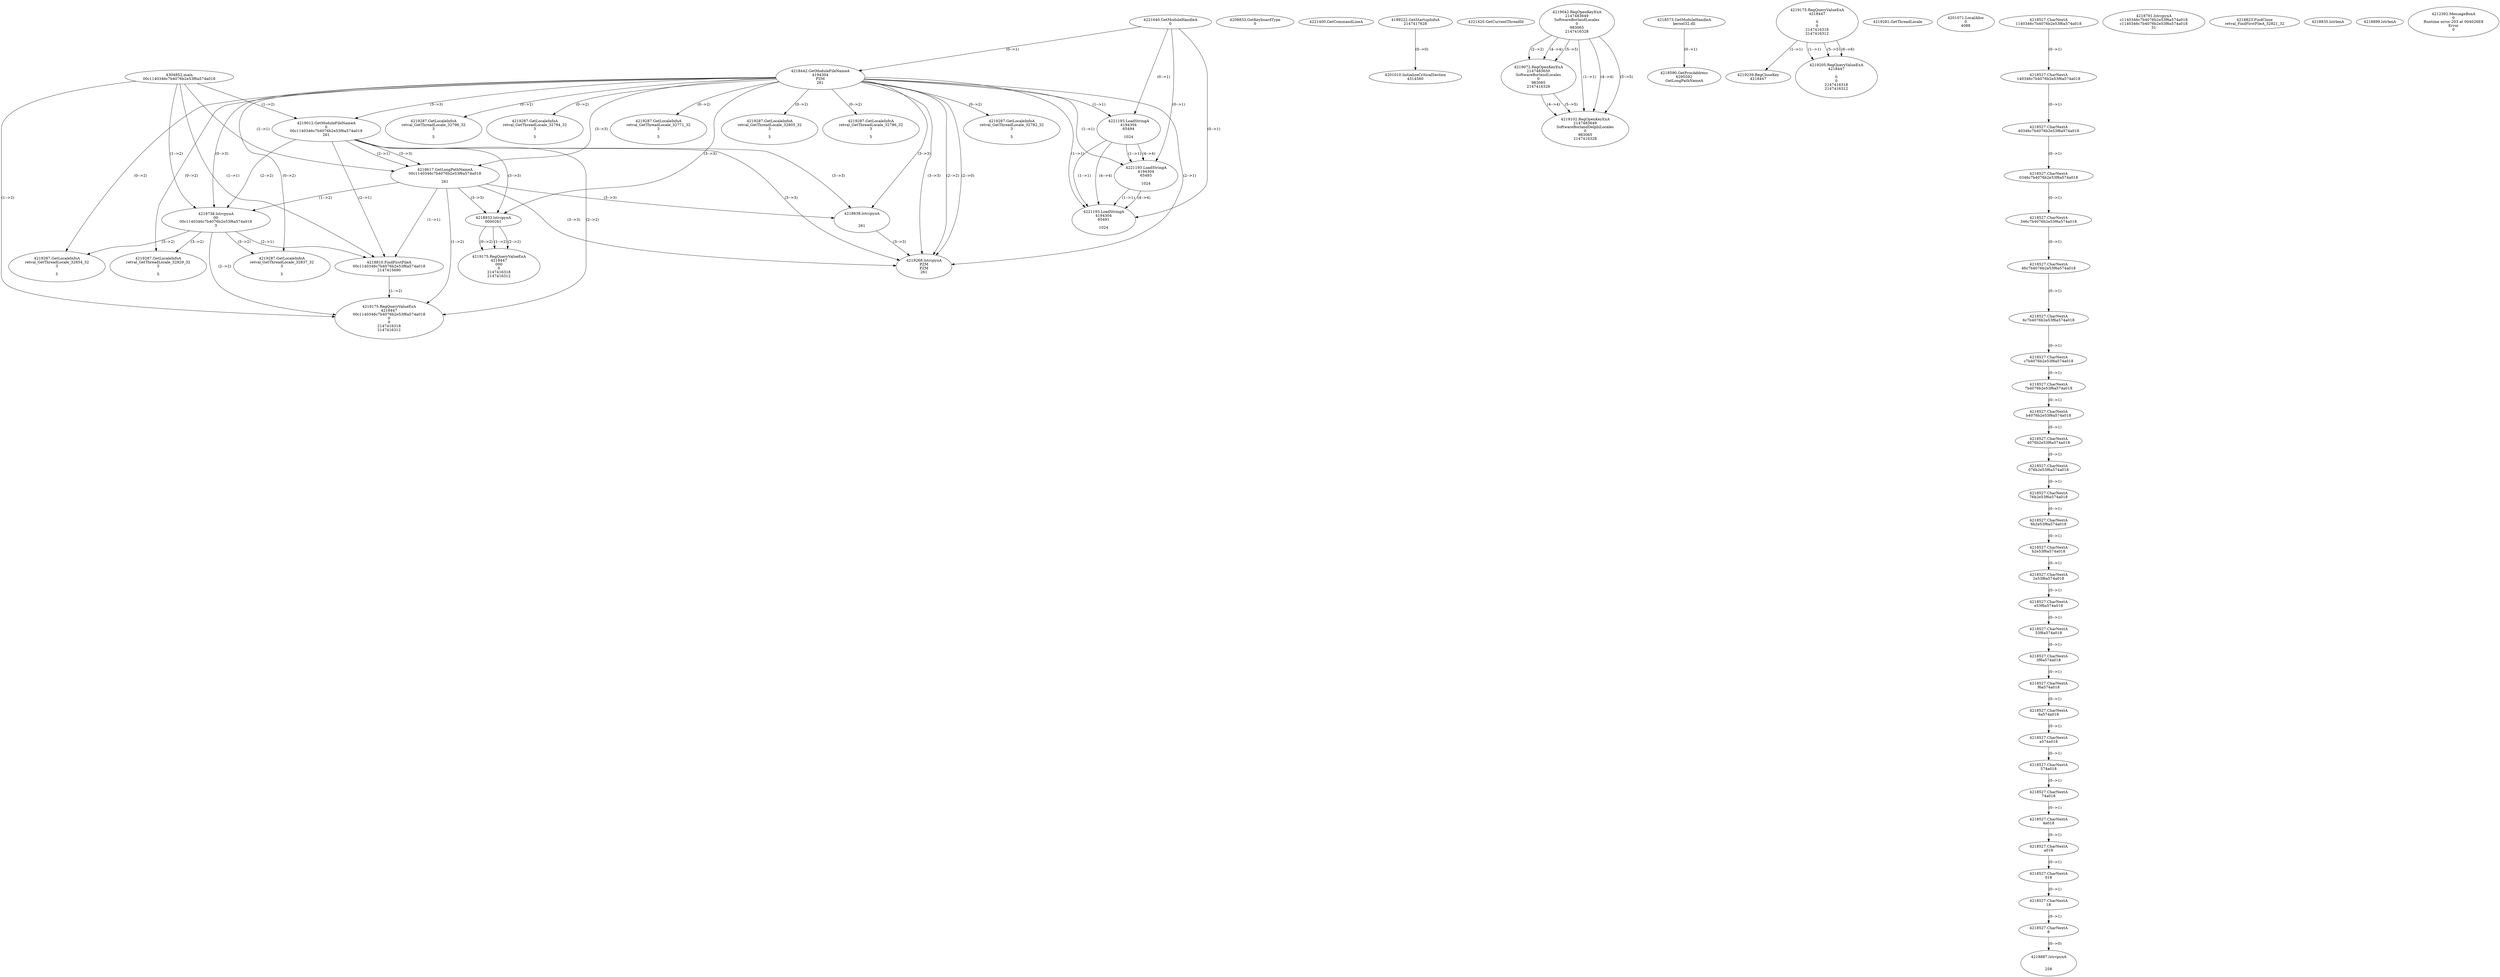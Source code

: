 // Global SCDG with merge call
digraph {
	0 [label="4304852.main
00c1140346c7b4076b2e53f6a574a018"]
	1 [label="4221640.GetModuleHandleA
0"]
	2 [label="4208833.GetKeyboardType
0"]
	3 [label="4221400.GetCommandLineA
"]
	4 [label="4199222.GetStartupInfoA
2147417628"]
	5 [label="4221420.GetCurrentThreadId
"]
	6 [label="4218442.GetModuleFileNameA
4194304
PZM
261"]
	1 -> 6 [label="(0-->1)"]
	7 [label="4219012.GetModuleFileNameA
0
00c1140346c7b4076b2e53f6a574a018
261"]
	0 -> 7 [label="(1-->2)"]
	6 -> 7 [label="(3-->3)"]
	8 [label="4219042.RegOpenKeyExA
2147483649
Software\Borland\Locales
0
983065
2147416328"]
	9 [label="4219072.RegOpenKeyExA
2147483650
Software\Borland\Locales
0
983065
2147416328"]
	8 -> 9 [label="(2-->2)"]
	8 -> 9 [label="(4-->4)"]
	8 -> 9 [label="(5-->5)"]
	10 [label="4218573.GetModuleHandleA
kernel32.dll"]
	11 [label="4218590.GetProcAddress
6295592
GetLongPathNameA"]
	10 -> 11 [label="(0-->1)"]
	12 [label="4218617.GetLongPathNameA
00c1140346c7b4076b2e53f6a574a018

261"]
	0 -> 12 [label="(1-->1)"]
	7 -> 12 [label="(2-->1)"]
	6 -> 12 [label="(3-->3)"]
	7 -> 12 [label="(3-->3)"]
	13 [label="4218638.lstrcpynA


261"]
	6 -> 13 [label="(3-->3)"]
	7 -> 13 [label="(3-->3)"]
	12 -> 13 [label="(3-->3)"]
	14 [label="4219175.RegQueryValueExA
4218447

0
0
2147416318
2147416312"]
	15 [label="4219239.RegCloseKey
4218447"]
	14 -> 15 [label="(1-->1)"]
	16 [label="4219268.lstrcpynA
PZM
PZM
261"]
	6 -> 16 [label="(2-->1)"]
	6 -> 16 [label="(2-->2)"]
	6 -> 16 [label="(3-->3)"]
	7 -> 16 [label="(3-->3)"]
	12 -> 16 [label="(3-->3)"]
	13 -> 16 [label="(3-->3)"]
	6 -> 16 [label="(2-->0)"]
	17 [label="4219281.GetThreadLocale
"]
	18 [label="4219287.GetLocaleInfoA
retval_GetThreadLocale_32782_32
3

5"]
	6 -> 18 [label="(0-->2)"]
	19 [label="4221193.LoadStringA
4194304
65494

1024"]
	1 -> 19 [label="(0-->1)"]
	6 -> 19 [label="(1-->1)"]
	20 [label="4201010.InitializeCriticalSection
4314560"]
	4 -> 20 [label="(0-->0)"]
	21 [label="4201071.LocalAlloc
0
4088"]
	22 [label="4219287.GetLocaleInfoA
retval_GetThreadLocale_32796_32
3

5"]
	6 -> 22 [label="(0-->2)"]
	23 [label="4219205.RegQueryValueExA
4218447

0
0
2147416318
2147416312"]
	14 -> 23 [label="(1-->1)"]
	14 -> 23 [label="(5-->5)"]
	14 -> 23 [label="(6-->6)"]
	24 [label="4219287.GetLocaleInfoA
retval_GetThreadLocale_32794_32
3

5"]
	6 -> 24 [label="(0-->2)"]
	25 [label="4221193.LoadStringA
4194304
65493

1024"]
	1 -> 25 [label="(0-->1)"]
	6 -> 25 [label="(1-->1)"]
	19 -> 25 [label="(1-->1)"]
	19 -> 25 [label="(4-->4)"]
	26 [label="4221193.LoadStringA
4194304
65491

1024"]
	1 -> 26 [label="(0-->1)"]
	6 -> 26 [label="(1-->1)"]
	19 -> 26 [label="(1-->1)"]
	25 -> 26 [label="(1-->1)"]
	19 -> 26 [label="(4-->4)"]
	25 -> 26 [label="(4-->4)"]
	27 [label="4218738.lstrcpynA
00
00c1140346c7b4076b2e53f6a574a018
3"]
	0 -> 27 [label="(1-->2)"]
	7 -> 27 [label="(2-->2)"]
	12 -> 27 [label="(1-->2)"]
	6 -> 27 [label="(0-->3)"]
	28 [label="4218527.CharNextA
1140346c7b4076b2e53f6a574a018"]
	29 [label="4218527.CharNextA
140346c7b4076b2e53f6a574a018"]
	28 -> 29 [label="(0-->1)"]
	30 [label="4218527.CharNextA
40346c7b4076b2e53f6a574a018"]
	29 -> 30 [label="(0-->1)"]
	31 [label="4218527.CharNextA
0346c7b4076b2e53f6a574a018"]
	30 -> 31 [label="(0-->1)"]
	32 [label="4218527.CharNextA
346c7b4076b2e53f6a574a018"]
	31 -> 32 [label="(0-->1)"]
	33 [label="4218527.CharNextA
46c7b4076b2e53f6a574a018"]
	32 -> 33 [label="(0-->1)"]
	34 [label="4218527.CharNextA
6c7b4076b2e53f6a574a018"]
	33 -> 34 [label="(0-->1)"]
	35 [label="4218527.CharNextA
c7b4076b2e53f6a574a018"]
	34 -> 35 [label="(0-->1)"]
	36 [label="4218527.CharNextA
7b4076b2e53f6a574a018"]
	35 -> 36 [label="(0-->1)"]
	37 [label="4218527.CharNextA
b4076b2e53f6a574a018"]
	36 -> 37 [label="(0-->1)"]
	38 [label="4218527.CharNextA
4076b2e53f6a574a018"]
	37 -> 38 [label="(0-->1)"]
	39 [label="4218527.CharNextA
076b2e53f6a574a018"]
	38 -> 39 [label="(0-->1)"]
	40 [label="4218527.CharNextA
76b2e53f6a574a018"]
	39 -> 40 [label="(0-->1)"]
	41 [label="4218527.CharNextA
6b2e53f6a574a018"]
	40 -> 41 [label="(0-->1)"]
	42 [label="4218527.CharNextA
b2e53f6a574a018"]
	41 -> 42 [label="(0-->1)"]
	43 [label="4218527.CharNextA
2e53f6a574a018"]
	42 -> 43 [label="(0-->1)"]
	44 [label="4218527.CharNextA
e53f6a574a018"]
	43 -> 44 [label="(0-->1)"]
	45 [label="4218527.CharNextA
53f6a574a018"]
	44 -> 45 [label="(0-->1)"]
	46 [label="4218527.CharNextA
3f6a574a018"]
	45 -> 46 [label="(0-->1)"]
	47 [label="4218527.CharNextA
f6a574a018"]
	46 -> 47 [label="(0-->1)"]
	48 [label="4218527.CharNextA
6a574a018"]
	47 -> 48 [label="(0-->1)"]
	49 [label="4218527.CharNextA
a574a018"]
	48 -> 49 [label="(0-->1)"]
	50 [label="4218527.CharNextA
574a018"]
	49 -> 50 [label="(0-->1)"]
	51 [label="4218527.CharNextA
74a018"]
	50 -> 51 [label="(0-->1)"]
	52 [label="4218527.CharNextA
4a018"]
	51 -> 52 [label="(0-->1)"]
	53 [label="4218527.CharNextA
a018"]
	52 -> 53 [label="(0-->1)"]
	54 [label="4218527.CharNextA
018"]
	53 -> 54 [label="(0-->1)"]
	55 [label="4218527.CharNextA
18"]
	54 -> 55 [label="(0-->1)"]
	56 [label="4218527.CharNextA
8"]
	55 -> 56 [label="(0-->1)"]
	57 [label="4218791.lstrcpynA
c1140346c7b4076b2e53f6a574a018
c1140346c7b4076b2e53f6a574a018
31"]
	58 [label="4218810.FindFirstFileA
00c1140346c7b4076b2e53f6a574a018
2147415690"]
	0 -> 58 [label="(1-->1)"]
	7 -> 58 [label="(2-->1)"]
	12 -> 58 [label="(1-->1)"]
	27 -> 58 [label="(2-->1)"]
	59 [label="4218823.FindClose
retval_FindFirstFileA_32821_32"]
	60 [label="4218835.lstrlenA
"]
	61 [label="4218887.lstrcpynA


258"]
	56 -> 61 [label="(0-->0)"]
	62 [label="4218899.lstrlenA
"]
	63 [label="4218933.lstrcpynA
00\
00\
261"]
	6 -> 63 [label="(3-->3)"]
	7 -> 63 [label="(3-->3)"]
	12 -> 63 [label="(3-->3)"]
	64 [label="4219175.RegQueryValueExA
4218447
00\
0
0
2147416318
2147416312"]
	63 -> 64 [label="(1-->2)"]
	63 -> 64 [label="(2-->2)"]
	63 -> 64 [label="(0-->2)"]
	65 [label="4219287.GetLocaleInfoA
retval_GetThreadLocale_32829_32
3

5"]
	6 -> 65 [label="(0-->2)"]
	27 -> 65 [label="(3-->2)"]
	66 [label="4212392.MessageBoxA
0
Runtime error 203 at 004026E8
Error
0"]
	67 [label="4219175.RegQueryValueExA
4218447
00c1140346c7b4076b2e53f6a574a018
0
0
2147416318
2147416312"]
	0 -> 67 [label="(1-->2)"]
	7 -> 67 [label="(2-->2)"]
	12 -> 67 [label="(1-->2)"]
	27 -> 67 [label="(2-->2)"]
	58 -> 67 [label="(1-->2)"]
	68 [label="4219287.GetLocaleInfoA
retval_GetThreadLocale_32854_32
3

5"]
	6 -> 68 [label="(0-->2)"]
	27 -> 68 [label="(3-->2)"]
	69 [label="4219102.RegOpenKeyExA
2147483649
Software\Borland\Delphi\Locales
0
983065
2147416328"]
	8 -> 69 [label="(1-->1)"]
	8 -> 69 [label="(4-->4)"]
	9 -> 69 [label="(4-->4)"]
	8 -> 69 [label="(5-->5)"]
	9 -> 69 [label="(5-->5)"]
	70 [label="4219287.GetLocaleInfoA
retval_GetThreadLocale_32771_32
3

5"]
	6 -> 70 [label="(0-->2)"]
	71 [label="4219287.GetLocaleInfoA
retval_GetThreadLocale_32805_32
3

5"]
	6 -> 71 [label="(0-->2)"]
	72 [label="4219287.GetLocaleInfoA
retval_GetThreadLocale_32786_32
3

5"]
	6 -> 72 [label="(0-->2)"]
	73 [label="4219287.GetLocaleInfoA
retval_GetThreadLocale_32837_32
3

5"]
	6 -> 73 [label="(0-->2)"]
	27 -> 73 [label="(3-->2)"]
}
